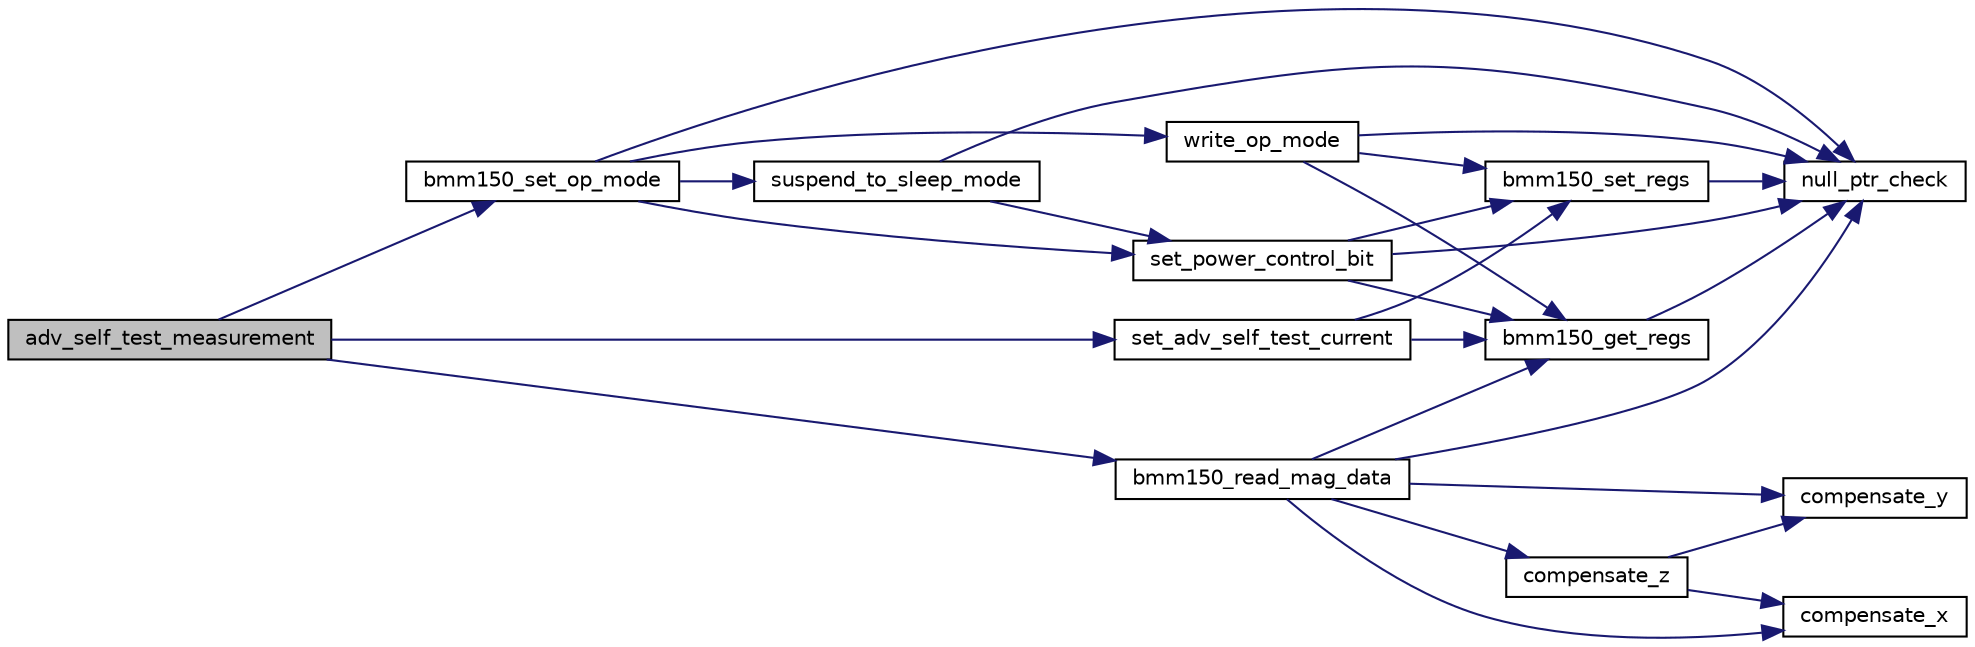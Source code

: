 digraph "adv_self_test_measurement"
{
  edge [fontname="Helvetica",fontsize="10",labelfontname="Helvetica",labelfontsize="10"];
  node [fontname="Helvetica",fontsize="10",shape=record];
  rankdir="LR";
  Node1 [label="adv_self_test_measurement",height=0.2,width=0.4,color="black", fillcolor="grey75", style="filled", fontcolor="black"];
  Node1 -> Node2 [color="midnightblue",fontsize="10",style="solid",fontname="Helvetica"];
  Node2 [label="set_adv_self_test_current",height=0.2,width=0.4,color="black", fillcolor="white", style="filled",URL="$bmm150_8c.html#a9bf1ded39dbcc297e710f04f3cc0c39a",tooltip="This internal API is used to set the self test current value in the Adv. ST bits (bit6 and bit7) of 0..."];
  Node2 -> Node3 [color="midnightblue",fontsize="10",style="solid",fontname="Helvetica"];
  Node3 [label="bmm150_get_regs",height=0.2,width=0.4,color="black", fillcolor="white", style="filled",URL="$bmm150_8c.html#ac3b65c846fa1d826b2addbbef4292a9c",tooltip="This API reads the data from the given register address of the sensor. "];
  Node3 -> Node4 [color="midnightblue",fontsize="10",style="solid",fontname="Helvetica"];
  Node4 [label="null_ptr_check",height=0.2,width=0.4,color="black", fillcolor="white", style="filled",URL="$bmm150_8c.html#ab0bcb8de99dc3747e6249b8406c766dc",tooltip="This internal API is used to validate the device pointer for null conditions. "];
  Node2 -> Node5 [color="midnightblue",fontsize="10",style="solid",fontname="Helvetica"];
  Node5 [label="bmm150_set_regs",height=0.2,width=0.4,color="black", fillcolor="white", style="filled",URL="$bmm150_8c.html#a88285b4abe005f21a5cc9392dddb9de9",tooltip="This API writes the given data to the register address of the sensor. "];
  Node5 -> Node4 [color="midnightblue",fontsize="10",style="solid",fontname="Helvetica"];
  Node1 -> Node6 [color="midnightblue",fontsize="10",style="solid",fontname="Helvetica"];
  Node6 [label="bmm150_set_op_mode",height=0.2,width=0.4,color="black", fillcolor="white", style="filled",URL="$bmm150_8c.html#a6b8ebfb4d731d5880ef87ecffc72a43b",tooltip="This API is used to set the power mode of the sensor. "];
  Node6 -> Node4 [color="midnightblue",fontsize="10",style="solid",fontname="Helvetica"];
  Node6 -> Node7 [color="midnightblue",fontsize="10",style="solid",fontname="Helvetica"];
  Node7 [label="suspend_to_sleep_mode",height=0.2,width=0.4,color="black", fillcolor="white", style="filled",URL="$bmm150_8c.html#ae51227155af8be9eabcfe2dfb2095e8e",tooltip="This internal API sets the device from suspend to sleep mode by setting the power control bit to &#39;1&#39; ..."];
  Node7 -> Node4 [color="midnightblue",fontsize="10",style="solid",fontname="Helvetica"];
  Node7 -> Node8 [color="midnightblue",fontsize="10",style="solid",fontname="Helvetica"];
  Node8 [label="set_power_control_bit",height=0.2,width=0.4,color="black", fillcolor="white", style="filled",URL="$bmm150_8c.html#a6993dd74a330b7d027bacaac7c171d60",tooltip="This internal API sets/resets the power control bit of 0x4B register. "];
  Node8 -> Node4 [color="midnightblue",fontsize="10",style="solid",fontname="Helvetica"];
  Node8 -> Node3 [color="midnightblue",fontsize="10",style="solid",fontname="Helvetica"];
  Node8 -> Node5 [color="midnightblue",fontsize="10",style="solid",fontname="Helvetica"];
  Node6 -> Node9 [color="midnightblue",fontsize="10",style="solid",fontname="Helvetica"];
  Node9 [label="write_op_mode",height=0.2,width=0.4,color="black", fillcolor="white", style="filled",URL="$bmm150_8c.html#aace6cf6fa7ba10416b302d77a4e955c4",tooltip="This internal API writes the op_mode value in the Opmode bits (bits 1 and 2) of 0x4C register..."];
  Node9 -> Node4 [color="midnightblue",fontsize="10",style="solid",fontname="Helvetica"];
  Node9 -> Node3 [color="midnightblue",fontsize="10",style="solid",fontname="Helvetica"];
  Node9 -> Node5 [color="midnightblue",fontsize="10",style="solid",fontname="Helvetica"];
  Node6 -> Node8 [color="midnightblue",fontsize="10",style="solid",fontname="Helvetica"];
  Node1 -> Node10 [color="midnightblue",fontsize="10",style="solid",fontname="Helvetica"];
  Node10 [label="bmm150_read_mag_data",height=0.2,width=0.4,color="black", fillcolor="white", style="filled",URL="$bmm150_8c.html#abdb1f4947a1e2639326420a9fc7a2b12",tooltip="This API is used to read the magnetometer data from registers 0x42 to 0x49 and update the dev structu..."];
  Node10 -> Node4 [color="midnightblue",fontsize="10",style="solid",fontname="Helvetica"];
  Node10 -> Node3 [color="midnightblue",fontsize="10",style="solid",fontname="Helvetica"];
  Node10 -> Node11 [color="midnightblue",fontsize="10",style="solid",fontname="Helvetica"];
  Node11 [label="compensate_x",height=0.2,width=0.4,color="black", fillcolor="white", style="filled",URL="$bmm150_8c.html#a97392f7098a598cd4149dcf08091db0a",tooltip="This internal API is used to obtain the compensated magnetometer X axis data in float. "];
  Node10 -> Node12 [color="midnightblue",fontsize="10",style="solid",fontname="Helvetica"];
  Node12 [label="compensate_y",height=0.2,width=0.4,color="black", fillcolor="white", style="filled",URL="$bmm150_8c.html#ae7266bbdfb938c6a1e3013556a529b86",tooltip="This internal API is used to obtain the compensated magnetometer Y axis data in float. "];
  Node10 -> Node13 [color="midnightblue",fontsize="10",style="solid",fontname="Helvetica"];
  Node13 [label="compensate_z",height=0.2,width=0.4,color="black", fillcolor="white", style="filled",URL="$bmm150_8c.html#a9930bc4c2289f8199da765398d0ca303",tooltip="This internal API is used to obtain the compensated magnetometer Z axis data in float. "];
  Node13 -> Node11 [color="midnightblue",fontsize="10",style="solid",fontname="Helvetica"];
  Node13 -> Node12 [color="midnightblue",fontsize="10",style="solid",fontname="Helvetica"];
}
